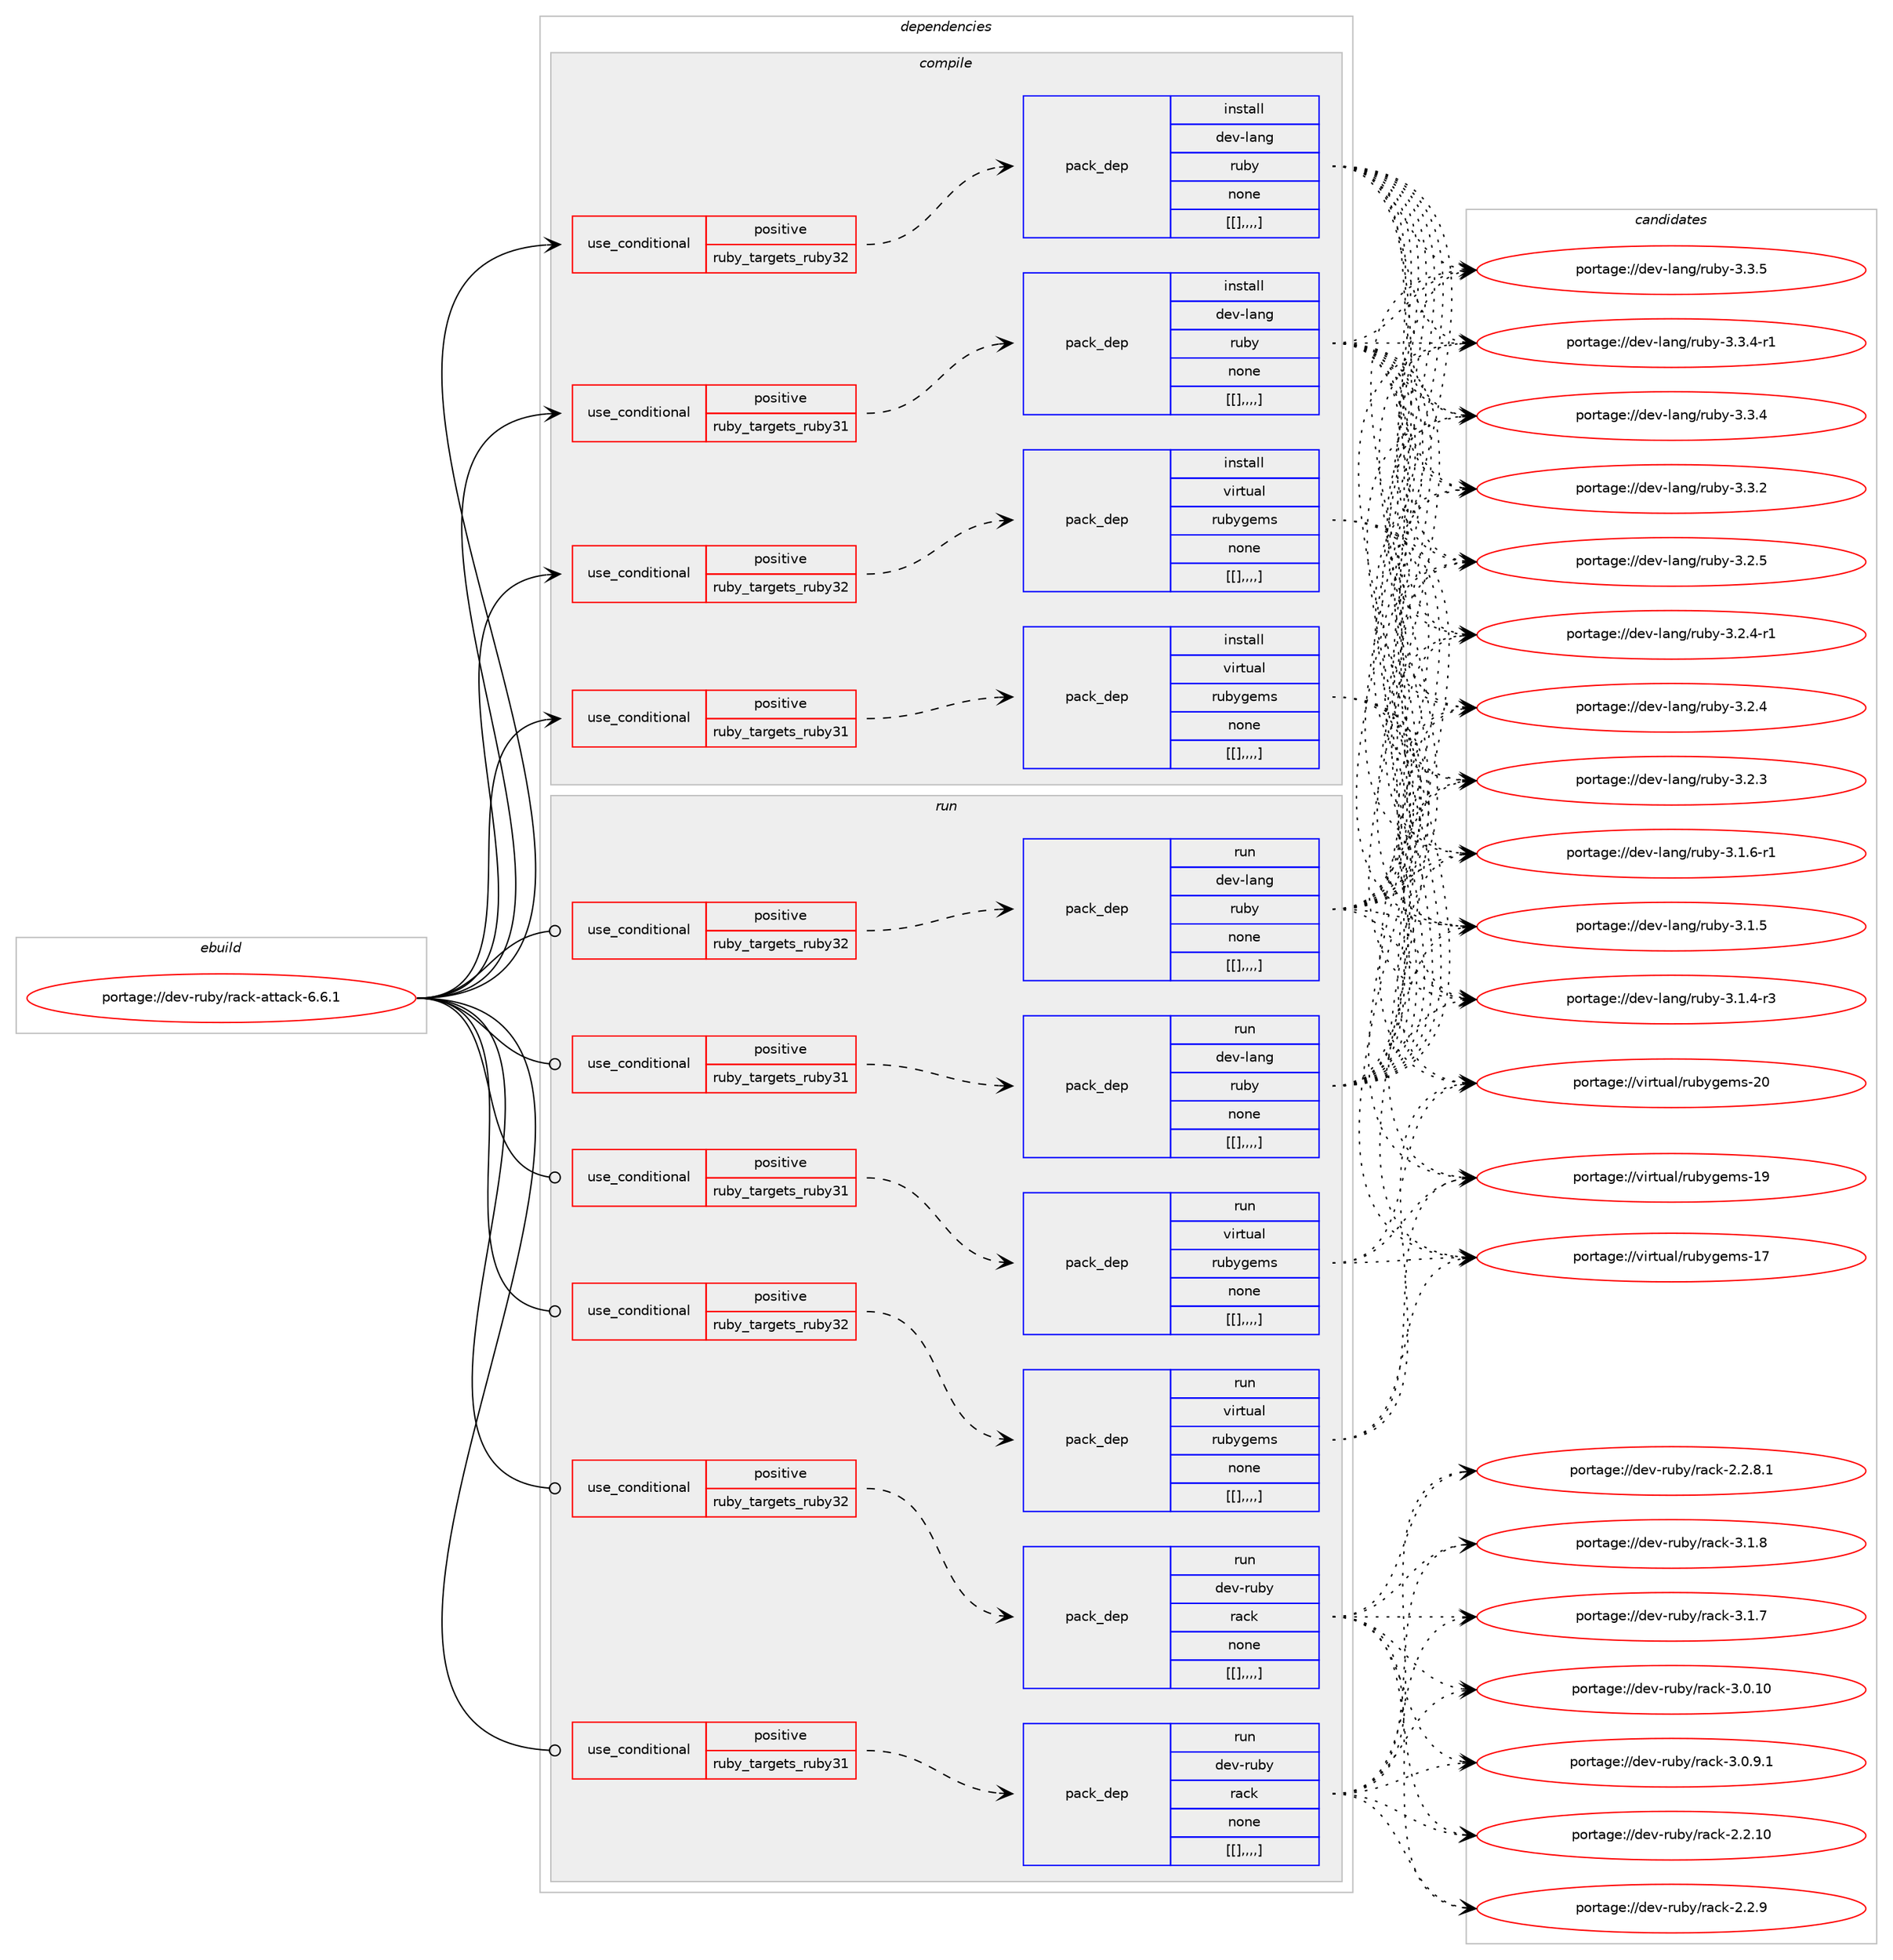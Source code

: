 digraph prolog {

# *************
# Graph options
# *************

newrank=true;
concentrate=true;
compound=true;
graph [rankdir=LR,fontname=Helvetica,fontsize=10,ranksep=1.5];#, ranksep=2.5, nodesep=0.2];
edge  [arrowhead=vee];
node  [fontname=Helvetica,fontsize=10];

# **********
# The ebuild
# **********

subgraph cluster_leftcol {
color=gray;
label=<<i>ebuild</i>>;
id [label="portage://dev-ruby/rack-attack-6.6.1", color=red, width=4, href="../dev-ruby/rack-attack-6.6.1.svg"];
}

# ****************
# The dependencies
# ****************

subgraph cluster_midcol {
color=gray;
label=<<i>dependencies</i>>;
subgraph cluster_compile {
fillcolor="#eeeeee";
style=filled;
label=<<i>compile</i>>;
subgraph cond57226 {
dependency206036 [label=<<TABLE BORDER="0" CELLBORDER="1" CELLSPACING="0" CELLPADDING="4"><TR><TD ROWSPAN="3" CELLPADDING="10">use_conditional</TD></TR><TR><TD>positive</TD></TR><TR><TD>ruby_targets_ruby31</TD></TR></TABLE>>, shape=none, color=red];
subgraph pack147377 {
dependency206132 [label=<<TABLE BORDER="0" CELLBORDER="1" CELLSPACING="0" CELLPADDING="4" WIDTH="220"><TR><TD ROWSPAN="6" CELLPADDING="30">pack_dep</TD></TR><TR><TD WIDTH="110">install</TD></TR><TR><TD>dev-lang</TD></TR><TR><TD>ruby</TD></TR><TR><TD>none</TD></TR><TR><TD>[[],,,,]</TD></TR></TABLE>>, shape=none, color=blue];
}
dependency206036:e -> dependency206132:w [weight=20,style="dashed",arrowhead="vee"];
}
id:e -> dependency206036:w [weight=20,style="solid",arrowhead="vee"];
subgraph cond57302 {
dependency206175 [label=<<TABLE BORDER="0" CELLBORDER="1" CELLSPACING="0" CELLPADDING="4"><TR><TD ROWSPAN="3" CELLPADDING="10">use_conditional</TD></TR><TR><TD>positive</TD></TR><TR><TD>ruby_targets_ruby31</TD></TR></TABLE>>, shape=none, color=red];
subgraph pack147422 {
dependency206237 [label=<<TABLE BORDER="0" CELLBORDER="1" CELLSPACING="0" CELLPADDING="4" WIDTH="220"><TR><TD ROWSPAN="6" CELLPADDING="30">pack_dep</TD></TR><TR><TD WIDTH="110">install</TD></TR><TR><TD>virtual</TD></TR><TR><TD>rubygems</TD></TR><TR><TD>none</TD></TR><TR><TD>[[],,,,]</TD></TR></TABLE>>, shape=none, color=blue];
}
dependency206175:e -> dependency206237:w [weight=20,style="dashed",arrowhead="vee"];
}
id:e -> dependency206175:w [weight=20,style="solid",arrowhead="vee"];
subgraph cond57340 {
dependency206292 [label=<<TABLE BORDER="0" CELLBORDER="1" CELLSPACING="0" CELLPADDING="4"><TR><TD ROWSPAN="3" CELLPADDING="10">use_conditional</TD></TR><TR><TD>positive</TD></TR><TR><TD>ruby_targets_ruby32</TD></TR></TABLE>>, shape=none, color=red];
subgraph pack147481 {
dependency206317 [label=<<TABLE BORDER="0" CELLBORDER="1" CELLSPACING="0" CELLPADDING="4" WIDTH="220"><TR><TD ROWSPAN="6" CELLPADDING="30">pack_dep</TD></TR><TR><TD WIDTH="110">install</TD></TR><TR><TD>dev-lang</TD></TR><TR><TD>ruby</TD></TR><TR><TD>none</TD></TR><TR><TD>[[],,,,]</TD></TR></TABLE>>, shape=none, color=blue];
}
dependency206292:e -> dependency206317:w [weight=20,style="dashed",arrowhead="vee"];
}
id:e -> dependency206292:w [weight=20,style="solid",arrowhead="vee"];
subgraph cond57379 {
dependency206323 [label=<<TABLE BORDER="0" CELLBORDER="1" CELLSPACING="0" CELLPADDING="4"><TR><TD ROWSPAN="3" CELLPADDING="10">use_conditional</TD></TR><TR><TD>positive</TD></TR><TR><TD>ruby_targets_ruby32</TD></TR></TABLE>>, shape=none, color=red];
subgraph pack147503 {
dependency206328 [label=<<TABLE BORDER="0" CELLBORDER="1" CELLSPACING="0" CELLPADDING="4" WIDTH="220"><TR><TD ROWSPAN="6" CELLPADDING="30">pack_dep</TD></TR><TR><TD WIDTH="110">install</TD></TR><TR><TD>virtual</TD></TR><TR><TD>rubygems</TD></TR><TR><TD>none</TD></TR><TR><TD>[[],,,,]</TD></TR></TABLE>>, shape=none, color=blue];
}
dependency206323:e -> dependency206328:w [weight=20,style="dashed",arrowhead="vee"];
}
id:e -> dependency206323:w [weight=20,style="solid",arrowhead="vee"];
}
subgraph cluster_compileandrun {
fillcolor="#eeeeee";
style=filled;
label=<<i>compile and run</i>>;
}
subgraph cluster_run {
fillcolor="#eeeeee";
style=filled;
label=<<i>run</i>>;
subgraph cond57381 {
dependency206400 [label=<<TABLE BORDER="0" CELLBORDER="1" CELLSPACING="0" CELLPADDING="4"><TR><TD ROWSPAN="3" CELLPADDING="10">use_conditional</TD></TR><TR><TD>positive</TD></TR><TR><TD>ruby_targets_ruby31</TD></TR></TABLE>>, shape=none, color=red];
subgraph pack147546 {
dependency206407 [label=<<TABLE BORDER="0" CELLBORDER="1" CELLSPACING="0" CELLPADDING="4" WIDTH="220"><TR><TD ROWSPAN="6" CELLPADDING="30">pack_dep</TD></TR><TR><TD WIDTH="110">run</TD></TR><TR><TD>dev-lang</TD></TR><TR><TD>ruby</TD></TR><TR><TD>none</TD></TR><TR><TD>[[],,,,]</TD></TR></TABLE>>, shape=none, color=blue];
}
dependency206400:e -> dependency206407:w [weight=20,style="dashed",arrowhead="vee"];
}
id:e -> dependency206400:w [weight=20,style="solid",arrowhead="odot"];
subgraph cond57418 {
dependency206435 [label=<<TABLE BORDER="0" CELLBORDER="1" CELLSPACING="0" CELLPADDING="4"><TR><TD ROWSPAN="3" CELLPADDING="10">use_conditional</TD></TR><TR><TD>positive</TD></TR><TR><TD>ruby_targets_ruby31</TD></TR></TABLE>>, shape=none, color=red];
subgraph pack147564 {
dependency206472 [label=<<TABLE BORDER="0" CELLBORDER="1" CELLSPACING="0" CELLPADDING="4" WIDTH="220"><TR><TD ROWSPAN="6" CELLPADDING="30">pack_dep</TD></TR><TR><TD WIDTH="110">run</TD></TR><TR><TD>dev-ruby</TD></TR><TR><TD>rack</TD></TR><TR><TD>none</TD></TR><TR><TD>[[],,,,]</TD></TR></TABLE>>, shape=none, color=blue];
}
dependency206435:e -> dependency206472:w [weight=20,style="dashed",arrowhead="vee"];
}
id:e -> dependency206435:w [weight=20,style="solid",arrowhead="odot"];
subgraph cond57459 {
dependency206516 [label=<<TABLE BORDER="0" CELLBORDER="1" CELLSPACING="0" CELLPADDING="4"><TR><TD ROWSPAN="3" CELLPADDING="10">use_conditional</TD></TR><TR><TD>positive</TD></TR><TR><TD>ruby_targets_ruby31</TD></TR></TABLE>>, shape=none, color=red];
subgraph pack147610 {
dependency206520 [label=<<TABLE BORDER="0" CELLBORDER="1" CELLSPACING="0" CELLPADDING="4" WIDTH="220"><TR><TD ROWSPAN="6" CELLPADDING="30">pack_dep</TD></TR><TR><TD WIDTH="110">run</TD></TR><TR><TD>virtual</TD></TR><TR><TD>rubygems</TD></TR><TR><TD>none</TD></TR><TR><TD>[[],,,,]</TD></TR></TABLE>>, shape=none, color=blue];
}
dependency206516:e -> dependency206520:w [weight=20,style="dashed",arrowhead="vee"];
}
id:e -> dependency206516:w [weight=20,style="solid",arrowhead="odot"];
subgraph cond57495 {
dependency206650 [label=<<TABLE BORDER="0" CELLBORDER="1" CELLSPACING="0" CELLPADDING="4"><TR><TD ROWSPAN="3" CELLPADDING="10">use_conditional</TD></TR><TR><TD>positive</TD></TR><TR><TD>ruby_targets_ruby32</TD></TR></TABLE>>, shape=none, color=red];
subgraph pack147704 {
dependency206723 [label=<<TABLE BORDER="0" CELLBORDER="1" CELLSPACING="0" CELLPADDING="4" WIDTH="220"><TR><TD ROWSPAN="6" CELLPADDING="30">pack_dep</TD></TR><TR><TD WIDTH="110">run</TD></TR><TR><TD>dev-lang</TD></TR><TR><TD>ruby</TD></TR><TR><TD>none</TD></TR><TR><TD>[[],,,,]</TD></TR></TABLE>>, shape=none, color=blue];
}
dependency206650:e -> dependency206723:w [weight=20,style="dashed",arrowhead="vee"];
}
id:e -> dependency206650:w [weight=20,style="solid",arrowhead="odot"];
subgraph cond57579 {
dependency206771 [label=<<TABLE BORDER="0" CELLBORDER="1" CELLSPACING="0" CELLPADDING="4"><TR><TD ROWSPAN="3" CELLPADDING="10">use_conditional</TD></TR><TR><TD>positive</TD></TR><TR><TD>ruby_targets_ruby32</TD></TR></TABLE>>, shape=none, color=red];
subgraph pack147739 {
dependency206773 [label=<<TABLE BORDER="0" CELLBORDER="1" CELLSPACING="0" CELLPADDING="4" WIDTH="220"><TR><TD ROWSPAN="6" CELLPADDING="30">pack_dep</TD></TR><TR><TD WIDTH="110">run</TD></TR><TR><TD>dev-ruby</TD></TR><TR><TD>rack</TD></TR><TR><TD>none</TD></TR><TR><TD>[[],,,,]</TD></TR></TABLE>>, shape=none, color=blue];
}
dependency206771:e -> dependency206773:w [weight=20,style="dashed",arrowhead="vee"];
}
id:e -> dependency206771:w [weight=20,style="solid",arrowhead="odot"];
subgraph cond57601 {
dependency206798 [label=<<TABLE BORDER="0" CELLBORDER="1" CELLSPACING="0" CELLPADDING="4"><TR><TD ROWSPAN="3" CELLPADDING="10">use_conditional</TD></TR><TR><TD>positive</TD></TR><TR><TD>ruby_targets_ruby32</TD></TR></TABLE>>, shape=none, color=red];
subgraph pack147756 {
dependency206805 [label=<<TABLE BORDER="0" CELLBORDER="1" CELLSPACING="0" CELLPADDING="4" WIDTH="220"><TR><TD ROWSPAN="6" CELLPADDING="30">pack_dep</TD></TR><TR><TD WIDTH="110">run</TD></TR><TR><TD>virtual</TD></TR><TR><TD>rubygems</TD></TR><TR><TD>none</TD></TR><TR><TD>[[],,,,]</TD></TR></TABLE>>, shape=none, color=blue];
}
dependency206798:e -> dependency206805:w [weight=20,style="dashed",arrowhead="vee"];
}
id:e -> dependency206798:w [weight=20,style="solid",arrowhead="odot"];
}
}

# **************
# The candidates
# **************

subgraph cluster_choices {
rank=same;
color=gray;
label=<<i>candidates</i>>;

subgraph choice147277 {
color=black;
nodesep=1;
choice10010111845108971101034711411798121455146514653 [label="portage://dev-lang/ruby-3.3.5", color=red, width=4,href="../dev-lang/ruby-3.3.5.svg"];
choice100101118451089711010347114117981214551465146524511449 [label="portage://dev-lang/ruby-3.3.4-r1", color=red, width=4,href="../dev-lang/ruby-3.3.4-r1.svg"];
choice10010111845108971101034711411798121455146514652 [label="portage://dev-lang/ruby-3.3.4", color=red, width=4,href="../dev-lang/ruby-3.3.4.svg"];
choice10010111845108971101034711411798121455146514650 [label="portage://dev-lang/ruby-3.3.2", color=red, width=4,href="../dev-lang/ruby-3.3.2.svg"];
choice10010111845108971101034711411798121455146504653 [label="portage://dev-lang/ruby-3.2.5", color=red, width=4,href="../dev-lang/ruby-3.2.5.svg"];
choice100101118451089711010347114117981214551465046524511449 [label="portage://dev-lang/ruby-3.2.4-r1", color=red, width=4,href="../dev-lang/ruby-3.2.4-r1.svg"];
choice10010111845108971101034711411798121455146504652 [label="portage://dev-lang/ruby-3.2.4", color=red, width=4,href="../dev-lang/ruby-3.2.4.svg"];
choice10010111845108971101034711411798121455146504651 [label="portage://dev-lang/ruby-3.2.3", color=red, width=4,href="../dev-lang/ruby-3.2.3.svg"];
choice100101118451089711010347114117981214551464946544511449 [label="portage://dev-lang/ruby-3.1.6-r1", color=red, width=4,href="../dev-lang/ruby-3.1.6-r1.svg"];
choice10010111845108971101034711411798121455146494653 [label="portage://dev-lang/ruby-3.1.5", color=red, width=4,href="../dev-lang/ruby-3.1.5.svg"];
choice100101118451089711010347114117981214551464946524511451 [label="portage://dev-lang/ruby-3.1.4-r3", color=red, width=4,href="../dev-lang/ruby-3.1.4-r3.svg"];
dependency206132:e -> choice10010111845108971101034711411798121455146514653:w [style=dotted,weight="100"];
dependency206132:e -> choice100101118451089711010347114117981214551465146524511449:w [style=dotted,weight="100"];
dependency206132:e -> choice10010111845108971101034711411798121455146514652:w [style=dotted,weight="100"];
dependency206132:e -> choice10010111845108971101034711411798121455146514650:w [style=dotted,weight="100"];
dependency206132:e -> choice10010111845108971101034711411798121455146504653:w [style=dotted,weight="100"];
dependency206132:e -> choice100101118451089711010347114117981214551465046524511449:w [style=dotted,weight="100"];
dependency206132:e -> choice10010111845108971101034711411798121455146504652:w [style=dotted,weight="100"];
dependency206132:e -> choice10010111845108971101034711411798121455146504651:w [style=dotted,weight="100"];
dependency206132:e -> choice100101118451089711010347114117981214551464946544511449:w [style=dotted,weight="100"];
dependency206132:e -> choice10010111845108971101034711411798121455146494653:w [style=dotted,weight="100"];
dependency206132:e -> choice100101118451089711010347114117981214551464946524511451:w [style=dotted,weight="100"];
}
subgraph choice147279 {
color=black;
nodesep=1;
choice118105114116117971084711411798121103101109115455048 [label="portage://virtual/rubygems-20", color=red, width=4,href="../virtual/rubygems-20.svg"];
choice118105114116117971084711411798121103101109115454957 [label="portage://virtual/rubygems-19", color=red, width=4,href="../virtual/rubygems-19.svg"];
choice118105114116117971084711411798121103101109115454955 [label="portage://virtual/rubygems-17", color=red, width=4,href="../virtual/rubygems-17.svg"];
dependency206237:e -> choice118105114116117971084711411798121103101109115455048:w [style=dotted,weight="100"];
dependency206237:e -> choice118105114116117971084711411798121103101109115454957:w [style=dotted,weight="100"];
dependency206237:e -> choice118105114116117971084711411798121103101109115454955:w [style=dotted,weight="100"];
}
subgraph choice147298 {
color=black;
nodesep=1;
choice10010111845108971101034711411798121455146514653 [label="portage://dev-lang/ruby-3.3.5", color=red, width=4,href="../dev-lang/ruby-3.3.5.svg"];
choice100101118451089711010347114117981214551465146524511449 [label="portage://dev-lang/ruby-3.3.4-r1", color=red, width=4,href="../dev-lang/ruby-3.3.4-r1.svg"];
choice10010111845108971101034711411798121455146514652 [label="portage://dev-lang/ruby-3.3.4", color=red, width=4,href="../dev-lang/ruby-3.3.4.svg"];
choice10010111845108971101034711411798121455146514650 [label="portage://dev-lang/ruby-3.3.2", color=red, width=4,href="../dev-lang/ruby-3.3.2.svg"];
choice10010111845108971101034711411798121455146504653 [label="portage://dev-lang/ruby-3.2.5", color=red, width=4,href="../dev-lang/ruby-3.2.5.svg"];
choice100101118451089711010347114117981214551465046524511449 [label="portage://dev-lang/ruby-3.2.4-r1", color=red, width=4,href="../dev-lang/ruby-3.2.4-r1.svg"];
choice10010111845108971101034711411798121455146504652 [label="portage://dev-lang/ruby-3.2.4", color=red, width=4,href="../dev-lang/ruby-3.2.4.svg"];
choice10010111845108971101034711411798121455146504651 [label="portage://dev-lang/ruby-3.2.3", color=red, width=4,href="../dev-lang/ruby-3.2.3.svg"];
choice100101118451089711010347114117981214551464946544511449 [label="portage://dev-lang/ruby-3.1.6-r1", color=red, width=4,href="../dev-lang/ruby-3.1.6-r1.svg"];
choice10010111845108971101034711411798121455146494653 [label="portage://dev-lang/ruby-3.1.5", color=red, width=4,href="../dev-lang/ruby-3.1.5.svg"];
choice100101118451089711010347114117981214551464946524511451 [label="portage://dev-lang/ruby-3.1.4-r3", color=red, width=4,href="../dev-lang/ruby-3.1.4-r3.svg"];
dependency206317:e -> choice10010111845108971101034711411798121455146514653:w [style=dotted,weight="100"];
dependency206317:e -> choice100101118451089711010347114117981214551465146524511449:w [style=dotted,weight="100"];
dependency206317:e -> choice10010111845108971101034711411798121455146514652:w [style=dotted,weight="100"];
dependency206317:e -> choice10010111845108971101034711411798121455146514650:w [style=dotted,weight="100"];
dependency206317:e -> choice10010111845108971101034711411798121455146504653:w [style=dotted,weight="100"];
dependency206317:e -> choice100101118451089711010347114117981214551465046524511449:w [style=dotted,weight="100"];
dependency206317:e -> choice10010111845108971101034711411798121455146504652:w [style=dotted,weight="100"];
dependency206317:e -> choice10010111845108971101034711411798121455146504651:w [style=dotted,weight="100"];
dependency206317:e -> choice100101118451089711010347114117981214551464946544511449:w [style=dotted,weight="100"];
dependency206317:e -> choice10010111845108971101034711411798121455146494653:w [style=dotted,weight="100"];
dependency206317:e -> choice100101118451089711010347114117981214551464946524511451:w [style=dotted,weight="100"];
}
subgraph choice147310 {
color=black;
nodesep=1;
choice118105114116117971084711411798121103101109115455048 [label="portage://virtual/rubygems-20", color=red, width=4,href="../virtual/rubygems-20.svg"];
choice118105114116117971084711411798121103101109115454957 [label="portage://virtual/rubygems-19", color=red, width=4,href="../virtual/rubygems-19.svg"];
choice118105114116117971084711411798121103101109115454955 [label="portage://virtual/rubygems-17", color=red, width=4,href="../virtual/rubygems-17.svg"];
dependency206328:e -> choice118105114116117971084711411798121103101109115455048:w [style=dotted,weight="100"];
dependency206328:e -> choice118105114116117971084711411798121103101109115454957:w [style=dotted,weight="100"];
dependency206328:e -> choice118105114116117971084711411798121103101109115454955:w [style=dotted,weight="100"];
}
subgraph choice147322 {
color=black;
nodesep=1;
choice10010111845108971101034711411798121455146514653 [label="portage://dev-lang/ruby-3.3.5", color=red, width=4,href="../dev-lang/ruby-3.3.5.svg"];
choice100101118451089711010347114117981214551465146524511449 [label="portage://dev-lang/ruby-3.3.4-r1", color=red, width=4,href="../dev-lang/ruby-3.3.4-r1.svg"];
choice10010111845108971101034711411798121455146514652 [label="portage://dev-lang/ruby-3.3.4", color=red, width=4,href="../dev-lang/ruby-3.3.4.svg"];
choice10010111845108971101034711411798121455146514650 [label="portage://dev-lang/ruby-3.3.2", color=red, width=4,href="../dev-lang/ruby-3.3.2.svg"];
choice10010111845108971101034711411798121455146504653 [label="portage://dev-lang/ruby-3.2.5", color=red, width=4,href="../dev-lang/ruby-3.2.5.svg"];
choice100101118451089711010347114117981214551465046524511449 [label="portage://dev-lang/ruby-3.2.4-r1", color=red, width=4,href="../dev-lang/ruby-3.2.4-r1.svg"];
choice10010111845108971101034711411798121455146504652 [label="portage://dev-lang/ruby-3.2.4", color=red, width=4,href="../dev-lang/ruby-3.2.4.svg"];
choice10010111845108971101034711411798121455146504651 [label="portage://dev-lang/ruby-3.2.3", color=red, width=4,href="../dev-lang/ruby-3.2.3.svg"];
choice100101118451089711010347114117981214551464946544511449 [label="portage://dev-lang/ruby-3.1.6-r1", color=red, width=4,href="../dev-lang/ruby-3.1.6-r1.svg"];
choice10010111845108971101034711411798121455146494653 [label="portage://dev-lang/ruby-3.1.5", color=red, width=4,href="../dev-lang/ruby-3.1.5.svg"];
choice100101118451089711010347114117981214551464946524511451 [label="portage://dev-lang/ruby-3.1.4-r3", color=red, width=4,href="../dev-lang/ruby-3.1.4-r3.svg"];
dependency206407:e -> choice10010111845108971101034711411798121455146514653:w [style=dotted,weight="100"];
dependency206407:e -> choice100101118451089711010347114117981214551465146524511449:w [style=dotted,weight="100"];
dependency206407:e -> choice10010111845108971101034711411798121455146514652:w [style=dotted,weight="100"];
dependency206407:e -> choice10010111845108971101034711411798121455146514650:w [style=dotted,weight="100"];
dependency206407:e -> choice10010111845108971101034711411798121455146504653:w [style=dotted,weight="100"];
dependency206407:e -> choice100101118451089711010347114117981214551465046524511449:w [style=dotted,weight="100"];
dependency206407:e -> choice10010111845108971101034711411798121455146504652:w [style=dotted,weight="100"];
dependency206407:e -> choice10010111845108971101034711411798121455146504651:w [style=dotted,weight="100"];
dependency206407:e -> choice100101118451089711010347114117981214551464946544511449:w [style=dotted,weight="100"];
dependency206407:e -> choice10010111845108971101034711411798121455146494653:w [style=dotted,weight="100"];
dependency206407:e -> choice100101118451089711010347114117981214551464946524511451:w [style=dotted,weight="100"];
}
subgraph choice147328 {
color=black;
nodesep=1;
choice1001011184511411798121471149799107455146494656 [label="portage://dev-ruby/rack-3.1.8", color=red, width=4,href="../dev-ruby/rack-3.1.8.svg"];
choice1001011184511411798121471149799107455146494655 [label="portage://dev-ruby/rack-3.1.7", color=red, width=4,href="../dev-ruby/rack-3.1.7.svg"];
choice100101118451141179812147114979910745514648464948 [label="portage://dev-ruby/rack-3.0.10", color=red, width=4,href="../dev-ruby/rack-3.0.10.svg"];
choice10010111845114117981214711497991074551464846574649 [label="portage://dev-ruby/rack-3.0.9.1", color=red, width=4,href="../dev-ruby/rack-3.0.9.1.svg"];
choice100101118451141179812147114979910745504650464948 [label="portage://dev-ruby/rack-2.2.10", color=red, width=4,href="../dev-ruby/rack-2.2.10.svg"];
choice1001011184511411798121471149799107455046504657 [label="portage://dev-ruby/rack-2.2.9", color=red, width=4,href="../dev-ruby/rack-2.2.9.svg"];
choice10010111845114117981214711497991074550465046564649 [label="portage://dev-ruby/rack-2.2.8.1", color=red, width=4,href="../dev-ruby/rack-2.2.8.1.svg"];
dependency206472:e -> choice1001011184511411798121471149799107455146494656:w [style=dotted,weight="100"];
dependency206472:e -> choice1001011184511411798121471149799107455146494655:w [style=dotted,weight="100"];
dependency206472:e -> choice100101118451141179812147114979910745514648464948:w [style=dotted,weight="100"];
dependency206472:e -> choice10010111845114117981214711497991074551464846574649:w [style=dotted,weight="100"];
dependency206472:e -> choice100101118451141179812147114979910745504650464948:w [style=dotted,weight="100"];
dependency206472:e -> choice1001011184511411798121471149799107455046504657:w [style=dotted,weight="100"];
dependency206472:e -> choice10010111845114117981214711497991074550465046564649:w [style=dotted,weight="100"];
}
subgraph choice147332 {
color=black;
nodesep=1;
choice118105114116117971084711411798121103101109115455048 [label="portage://virtual/rubygems-20", color=red, width=4,href="../virtual/rubygems-20.svg"];
choice118105114116117971084711411798121103101109115454957 [label="portage://virtual/rubygems-19", color=red, width=4,href="../virtual/rubygems-19.svg"];
choice118105114116117971084711411798121103101109115454955 [label="portage://virtual/rubygems-17", color=red, width=4,href="../virtual/rubygems-17.svg"];
dependency206520:e -> choice118105114116117971084711411798121103101109115455048:w [style=dotted,weight="100"];
dependency206520:e -> choice118105114116117971084711411798121103101109115454957:w [style=dotted,weight="100"];
dependency206520:e -> choice118105114116117971084711411798121103101109115454955:w [style=dotted,weight="100"];
}
subgraph choice147333 {
color=black;
nodesep=1;
choice10010111845108971101034711411798121455146514653 [label="portage://dev-lang/ruby-3.3.5", color=red, width=4,href="../dev-lang/ruby-3.3.5.svg"];
choice100101118451089711010347114117981214551465146524511449 [label="portage://dev-lang/ruby-3.3.4-r1", color=red, width=4,href="../dev-lang/ruby-3.3.4-r1.svg"];
choice10010111845108971101034711411798121455146514652 [label="portage://dev-lang/ruby-3.3.4", color=red, width=4,href="../dev-lang/ruby-3.3.4.svg"];
choice10010111845108971101034711411798121455146514650 [label="portage://dev-lang/ruby-3.3.2", color=red, width=4,href="../dev-lang/ruby-3.3.2.svg"];
choice10010111845108971101034711411798121455146504653 [label="portage://dev-lang/ruby-3.2.5", color=red, width=4,href="../dev-lang/ruby-3.2.5.svg"];
choice100101118451089711010347114117981214551465046524511449 [label="portage://dev-lang/ruby-3.2.4-r1", color=red, width=4,href="../dev-lang/ruby-3.2.4-r1.svg"];
choice10010111845108971101034711411798121455146504652 [label="portage://dev-lang/ruby-3.2.4", color=red, width=4,href="../dev-lang/ruby-3.2.4.svg"];
choice10010111845108971101034711411798121455146504651 [label="portage://dev-lang/ruby-3.2.3", color=red, width=4,href="../dev-lang/ruby-3.2.3.svg"];
choice100101118451089711010347114117981214551464946544511449 [label="portage://dev-lang/ruby-3.1.6-r1", color=red, width=4,href="../dev-lang/ruby-3.1.6-r1.svg"];
choice10010111845108971101034711411798121455146494653 [label="portage://dev-lang/ruby-3.1.5", color=red, width=4,href="../dev-lang/ruby-3.1.5.svg"];
choice100101118451089711010347114117981214551464946524511451 [label="portage://dev-lang/ruby-3.1.4-r3", color=red, width=4,href="../dev-lang/ruby-3.1.4-r3.svg"];
dependency206723:e -> choice10010111845108971101034711411798121455146514653:w [style=dotted,weight="100"];
dependency206723:e -> choice100101118451089711010347114117981214551465146524511449:w [style=dotted,weight="100"];
dependency206723:e -> choice10010111845108971101034711411798121455146514652:w [style=dotted,weight="100"];
dependency206723:e -> choice10010111845108971101034711411798121455146514650:w [style=dotted,weight="100"];
dependency206723:e -> choice10010111845108971101034711411798121455146504653:w [style=dotted,weight="100"];
dependency206723:e -> choice100101118451089711010347114117981214551465046524511449:w [style=dotted,weight="100"];
dependency206723:e -> choice10010111845108971101034711411798121455146504652:w [style=dotted,weight="100"];
dependency206723:e -> choice10010111845108971101034711411798121455146504651:w [style=dotted,weight="100"];
dependency206723:e -> choice100101118451089711010347114117981214551464946544511449:w [style=dotted,weight="100"];
dependency206723:e -> choice10010111845108971101034711411798121455146494653:w [style=dotted,weight="100"];
dependency206723:e -> choice100101118451089711010347114117981214551464946524511451:w [style=dotted,weight="100"];
}
subgraph choice147340 {
color=black;
nodesep=1;
choice1001011184511411798121471149799107455146494656 [label="portage://dev-ruby/rack-3.1.8", color=red, width=4,href="../dev-ruby/rack-3.1.8.svg"];
choice1001011184511411798121471149799107455146494655 [label="portage://dev-ruby/rack-3.1.7", color=red, width=4,href="../dev-ruby/rack-3.1.7.svg"];
choice100101118451141179812147114979910745514648464948 [label="portage://dev-ruby/rack-3.0.10", color=red, width=4,href="../dev-ruby/rack-3.0.10.svg"];
choice10010111845114117981214711497991074551464846574649 [label="portage://dev-ruby/rack-3.0.9.1", color=red, width=4,href="../dev-ruby/rack-3.0.9.1.svg"];
choice100101118451141179812147114979910745504650464948 [label="portage://dev-ruby/rack-2.2.10", color=red, width=4,href="../dev-ruby/rack-2.2.10.svg"];
choice1001011184511411798121471149799107455046504657 [label="portage://dev-ruby/rack-2.2.9", color=red, width=4,href="../dev-ruby/rack-2.2.9.svg"];
choice10010111845114117981214711497991074550465046564649 [label="portage://dev-ruby/rack-2.2.8.1", color=red, width=4,href="../dev-ruby/rack-2.2.8.1.svg"];
dependency206773:e -> choice1001011184511411798121471149799107455146494656:w [style=dotted,weight="100"];
dependency206773:e -> choice1001011184511411798121471149799107455146494655:w [style=dotted,weight="100"];
dependency206773:e -> choice100101118451141179812147114979910745514648464948:w [style=dotted,weight="100"];
dependency206773:e -> choice10010111845114117981214711497991074551464846574649:w [style=dotted,weight="100"];
dependency206773:e -> choice100101118451141179812147114979910745504650464948:w [style=dotted,weight="100"];
dependency206773:e -> choice1001011184511411798121471149799107455046504657:w [style=dotted,weight="100"];
dependency206773:e -> choice10010111845114117981214711497991074550465046564649:w [style=dotted,weight="100"];
}
subgraph choice147364 {
color=black;
nodesep=1;
choice118105114116117971084711411798121103101109115455048 [label="portage://virtual/rubygems-20", color=red, width=4,href="../virtual/rubygems-20.svg"];
choice118105114116117971084711411798121103101109115454957 [label="portage://virtual/rubygems-19", color=red, width=4,href="../virtual/rubygems-19.svg"];
choice118105114116117971084711411798121103101109115454955 [label="portage://virtual/rubygems-17", color=red, width=4,href="../virtual/rubygems-17.svg"];
dependency206805:e -> choice118105114116117971084711411798121103101109115455048:w [style=dotted,weight="100"];
dependency206805:e -> choice118105114116117971084711411798121103101109115454957:w [style=dotted,weight="100"];
dependency206805:e -> choice118105114116117971084711411798121103101109115454955:w [style=dotted,weight="100"];
}
}

}
